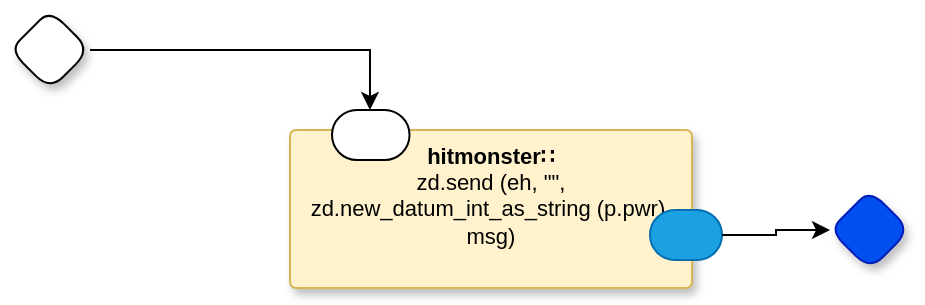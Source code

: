 <mxfile version="23.0.2" type="device">
  <diagram name="Page-1" id="tYkl9xWEWTr0qgZEpZZn">
    <mxGraphModel dx="1114" dy="687" grid="1" gridSize="10" guides="1" tooltips="1" connect="1" arrows="1" fold="1" page="1" pageScale="1" pageWidth="850" pageHeight="1100" math="0" shadow="0">
      <root>
        <mxCell id="0" />
        <mxCell id="1" parent="0" />
        <mxCell id="5mvhLPwuFvL7xfLawB69-1" value="&lt;b style=&quot;border-color: var(--border-color);&quot;&gt;hitmonster∷&lt;br&gt;&lt;/b&gt;zd.send (eh, &quot;&quot;, zd.new_datum_int_as_string (p.pwr), msg)" style="rounded=1;whiteSpace=wrap;html=1;sketch=0;container=1;recursiveResize=0;verticalAlign=top;arcSize=6;fontStyle=0;autosize=0;points=[];absoluteArcSize=1;shadow=1;strokeColor=#d6b656;fillColor=#fff2cc;fontFamily=Helvetica;fontSize=11;" parent="1" vertex="1">
          <mxGeometry x="200" y="120" width="201" height="79" as="geometry">
            <mxRectangle x="-98" y="-1230" width="99" height="26" as="alternateBounds" />
          </mxGeometry>
        </mxCell>
        <mxCell id="5mvhLPwuFvL7xfLawB69-2" value="" style="rounded=1;whiteSpace=wrap;html=1;sketch=0;points=[[0,0.5,0,0,0],[1,0.5,0,0,0]];arcSize=50;fontFamily=Helvetica;fontSize=11;fontColor=default;" parent="5mvhLPwuFvL7xfLawB69-1" vertex="1">
          <mxGeometry x="21" y="-10" width="38.75" height="25" as="geometry" />
        </mxCell>
        <mxCell id="5mvhLPwuFvL7xfLawB69-3" value="" style="rounded=1;whiteSpace=wrap;html=1;sketch=0;points=[[0,0.5,0,0,0],[1,0.5,0,0,0]];fillColor=#1ba1e2;fontColor=#ffffff;strokeColor=#006EAF;arcSize=50;fontFamily=Helvetica;fontSize=11;" parent="5mvhLPwuFvL7xfLawB69-1" vertex="1">
          <mxGeometry x="180" y="40" width="36" height="25" as="geometry" />
        </mxCell>
        <mxCell id="vqC7SX_566_PauX5kVox-1" value="" style="rhombus;whiteSpace=wrap;html=1;rounded=1;fontStyle=1;glass=0;sketch=0;fontSize=12;points=[[0,0.5,0,0,0],[0.5,0,0,0,0],[0.5,1,0,0,0],[1,0.5,0,0,0]];shadow=1;fontFamily=Helvetica;fontColor=default;" vertex="1" parent="1">
          <mxGeometry x="60" y="60" width="40" height="40" as="geometry" />
        </mxCell>
        <mxCell id="vqC7SX_566_PauX5kVox-2" style="edgeStyle=orthogonalEdgeStyle;rounded=0;orthogonalLoop=1;jettySize=auto;html=1;entryX=0.49;entryY=0;entryDx=0;entryDy=0;entryPerimeter=0;" edge="1" parent="1" source="vqC7SX_566_PauX5kVox-1" target="5mvhLPwuFvL7xfLawB69-2">
          <mxGeometry relative="1" as="geometry" />
        </mxCell>
        <mxCell id="vqC7SX_566_PauX5kVox-3" value="" style="rhombus;whiteSpace=wrap;html=1;rounded=1;fontStyle=1;glass=0;sketch=0;fontSize=12;points=[[0,0.5,0,0,0],[0.5,0,0,0,0],[0.5,1,0,0,0],[1,0.5,0,0,0]];shadow=1;fillColor=#0050ef;fontColor=#ffffff;strokeColor=#001DBC;fontFamily=Helvetica;" vertex="1" parent="1">
          <mxGeometry x="470" y="150" width="40" height="40" as="geometry" />
        </mxCell>
        <mxCell id="vqC7SX_566_PauX5kVox-4" style="edgeStyle=orthogonalEdgeStyle;rounded=0;orthogonalLoop=1;jettySize=auto;html=1;exitX=1;exitY=0.5;exitDx=0;exitDy=0;exitPerimeter=0;entryX=0;entryY=0.5;entryDx=0;entryDy=0;entryPerimeter=0;" edge="1" parent="1" source="5mvhLPwuFvL7xfLawB69-3" target="vqC7SX_566_PauX5kVox-3">
          <mxGeometry relative="1" as="geometry" />
        </mxCell>
      </root>
    </mxGraphModel>
  </diagram>
</mxfile>
